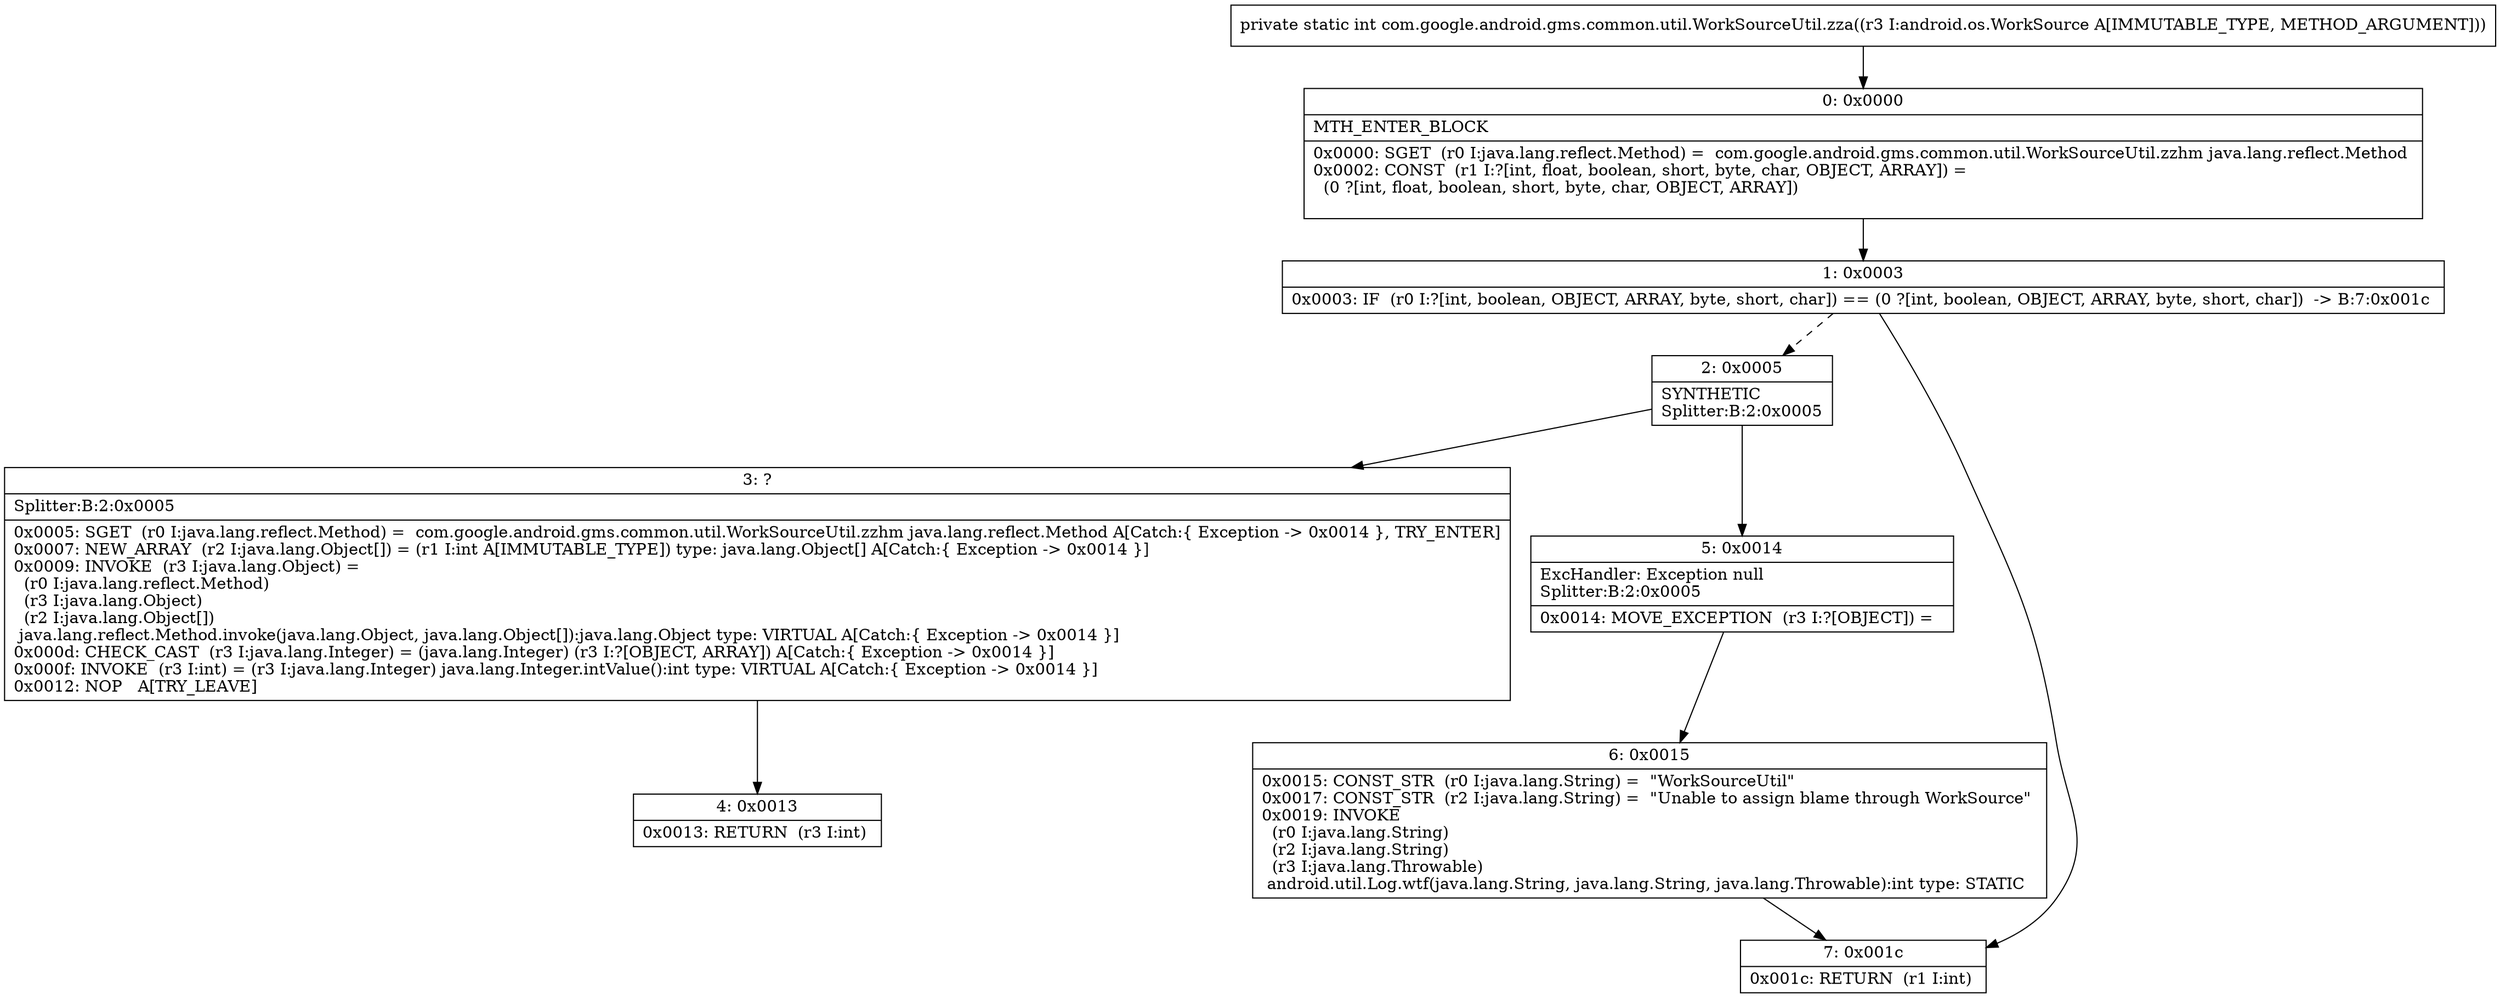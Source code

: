 digraph "CFG forcom.google.android.gms.common.util.WorkSourceUtil.zza(Landroid\/os\/WorkSource;)I" {
Node_0 [shape=record,label="{0\:\ 0x0000|MTH_ENTER_BLOCK\l|0x0000: SGET  (r0 I:java.lang.reflect.Method) =  com.google.android.gms.common.util.WorkSourceUtil.zzhm java.lang.reflect.Method \l0x0002: CONST  (r1 I:?[int, float, boolean, short, byte, char, OBJECT, ARRAY]) = \l  (0 ?[int, float, boolean, short, byte, char, OBJECT, ARRAY])\l \l}"];
Node_1 [shape=record,label="{1\:\ 0x0003|0x0003: IF  (r0 I:?[int, boolean, OBJECT, ARRAY, byte, short, char]) == (0 ?[int, boolean, OBJECT, ARRAY, byte, short, char])  \-\> B:7:0x001c \l}"];
Node_2 [shape=record,label="{2\:\ 0x0005|SYNTHETIC\lSplitter:B:2:0x0005\l}"];
Node_3 [shape=record,label="{3\:\ ?|Splitter:B:2:0x0005\l|0x0005: SGET  (r0 I:java.lang.reflect.Method) =  com.google.android.gms.common.util.WorkSourceUtil.zzhm java.lang.reflect.Method A[Catch:\{ Exception \-\> 0x0014 \}, TRY_ENTER]\l0x0007: NEW_ARRAY  (r2 I:java.lang.Object[]) = (r1 I:int A[IMMUTABLE_TYPE]) type: java.lang.Object[] A[Catch:\{ Exception \-\> 0x0014 \}]\l0x0009: INVOKE  (r3 I:java.lang.Object) = \l  (r0 I:java.lang.reflect.Method)\l  (r3 I:java.lang.Object)\l  (r2 I:java.lang.Object[])\l java.lang.reflect.Method.invoke(java.lang.Object, java.lang.Object[]):java.lang.Object type: VIRTUAL A[Catch:\{ Exception \-\> 0x0014 \}]\l0x000d: CHECK_CAST  (r3 I:java.lang.Integer) = (java.lang.Integer) (r3 I:?[OBJECT, ARRAY]) A[Catch:\{ Exception \-\> 0x0014 \}]\l0x000f: INVOKE  (r3 I:int) = (r3 I:java.lang.Integer) java.lang.Integer.intValue():int type: VIRTUAL A[Catch:\{ Exception \-\> 0x0014 \}]\l0x0012: NOP   A[TRY_LEAVE]\l}"];
Node_4 [shape=record,label="{4\:\ 0x0013|0x0013: RETURN  (r3 I:int) \l}"];
Node_5 [shape=record,label="{5\:\ 0x0014|ExcHandler: Exception null\lSplitter:B:2:0x0005\l|0x0014: MOVE_EXCEPTION  (r3 I:?[OBJECT]) =  \l}"];
Node_6 [shape=record,label="{6\:\ 0x0015|0x0015: CONST_STR  (r0 I:java.lang.String) =  \"WorkSourceUtil\" \l0x0017: CONST_STR  (r2 I:java.lang.String) =  \"Unable to assign blame through WorkSource\" \l0x0019: INVOKE  \l  (r0 I:java.lang.String)\l  (r2 I:java.lang.String)\l  (r3 I:java.lang.Throwable)\l android.util.Log.wtf(java.lang.String, java.lang.String, java.lang.Throwable):int type: STATIC \l}"];
Node_7 [shape=record,label="{7\:\ 0x001c|0x001c: RETURN  (r1 I:int) \l}"];
MethodNode[shape=record,label="{private static int com.google.android.gms.common.util.WorkSourceUtil.zza((r3 I:android.os.WorkSource A[IMMUTABLE_TYPE, METHOD_ARGUMENT])) }"];
MethodNode -> Node_0;
Node_0 -> Node_1;
Node_1 -> Node_2[style=dashed];
Node_1 -> Node_7;
Node_2 -> Node_3;
Node_2 -> Node_5;
Node_3 -> Node_4;
Node_5 -> Node_6;
Node_6 -> Node_7;
}

